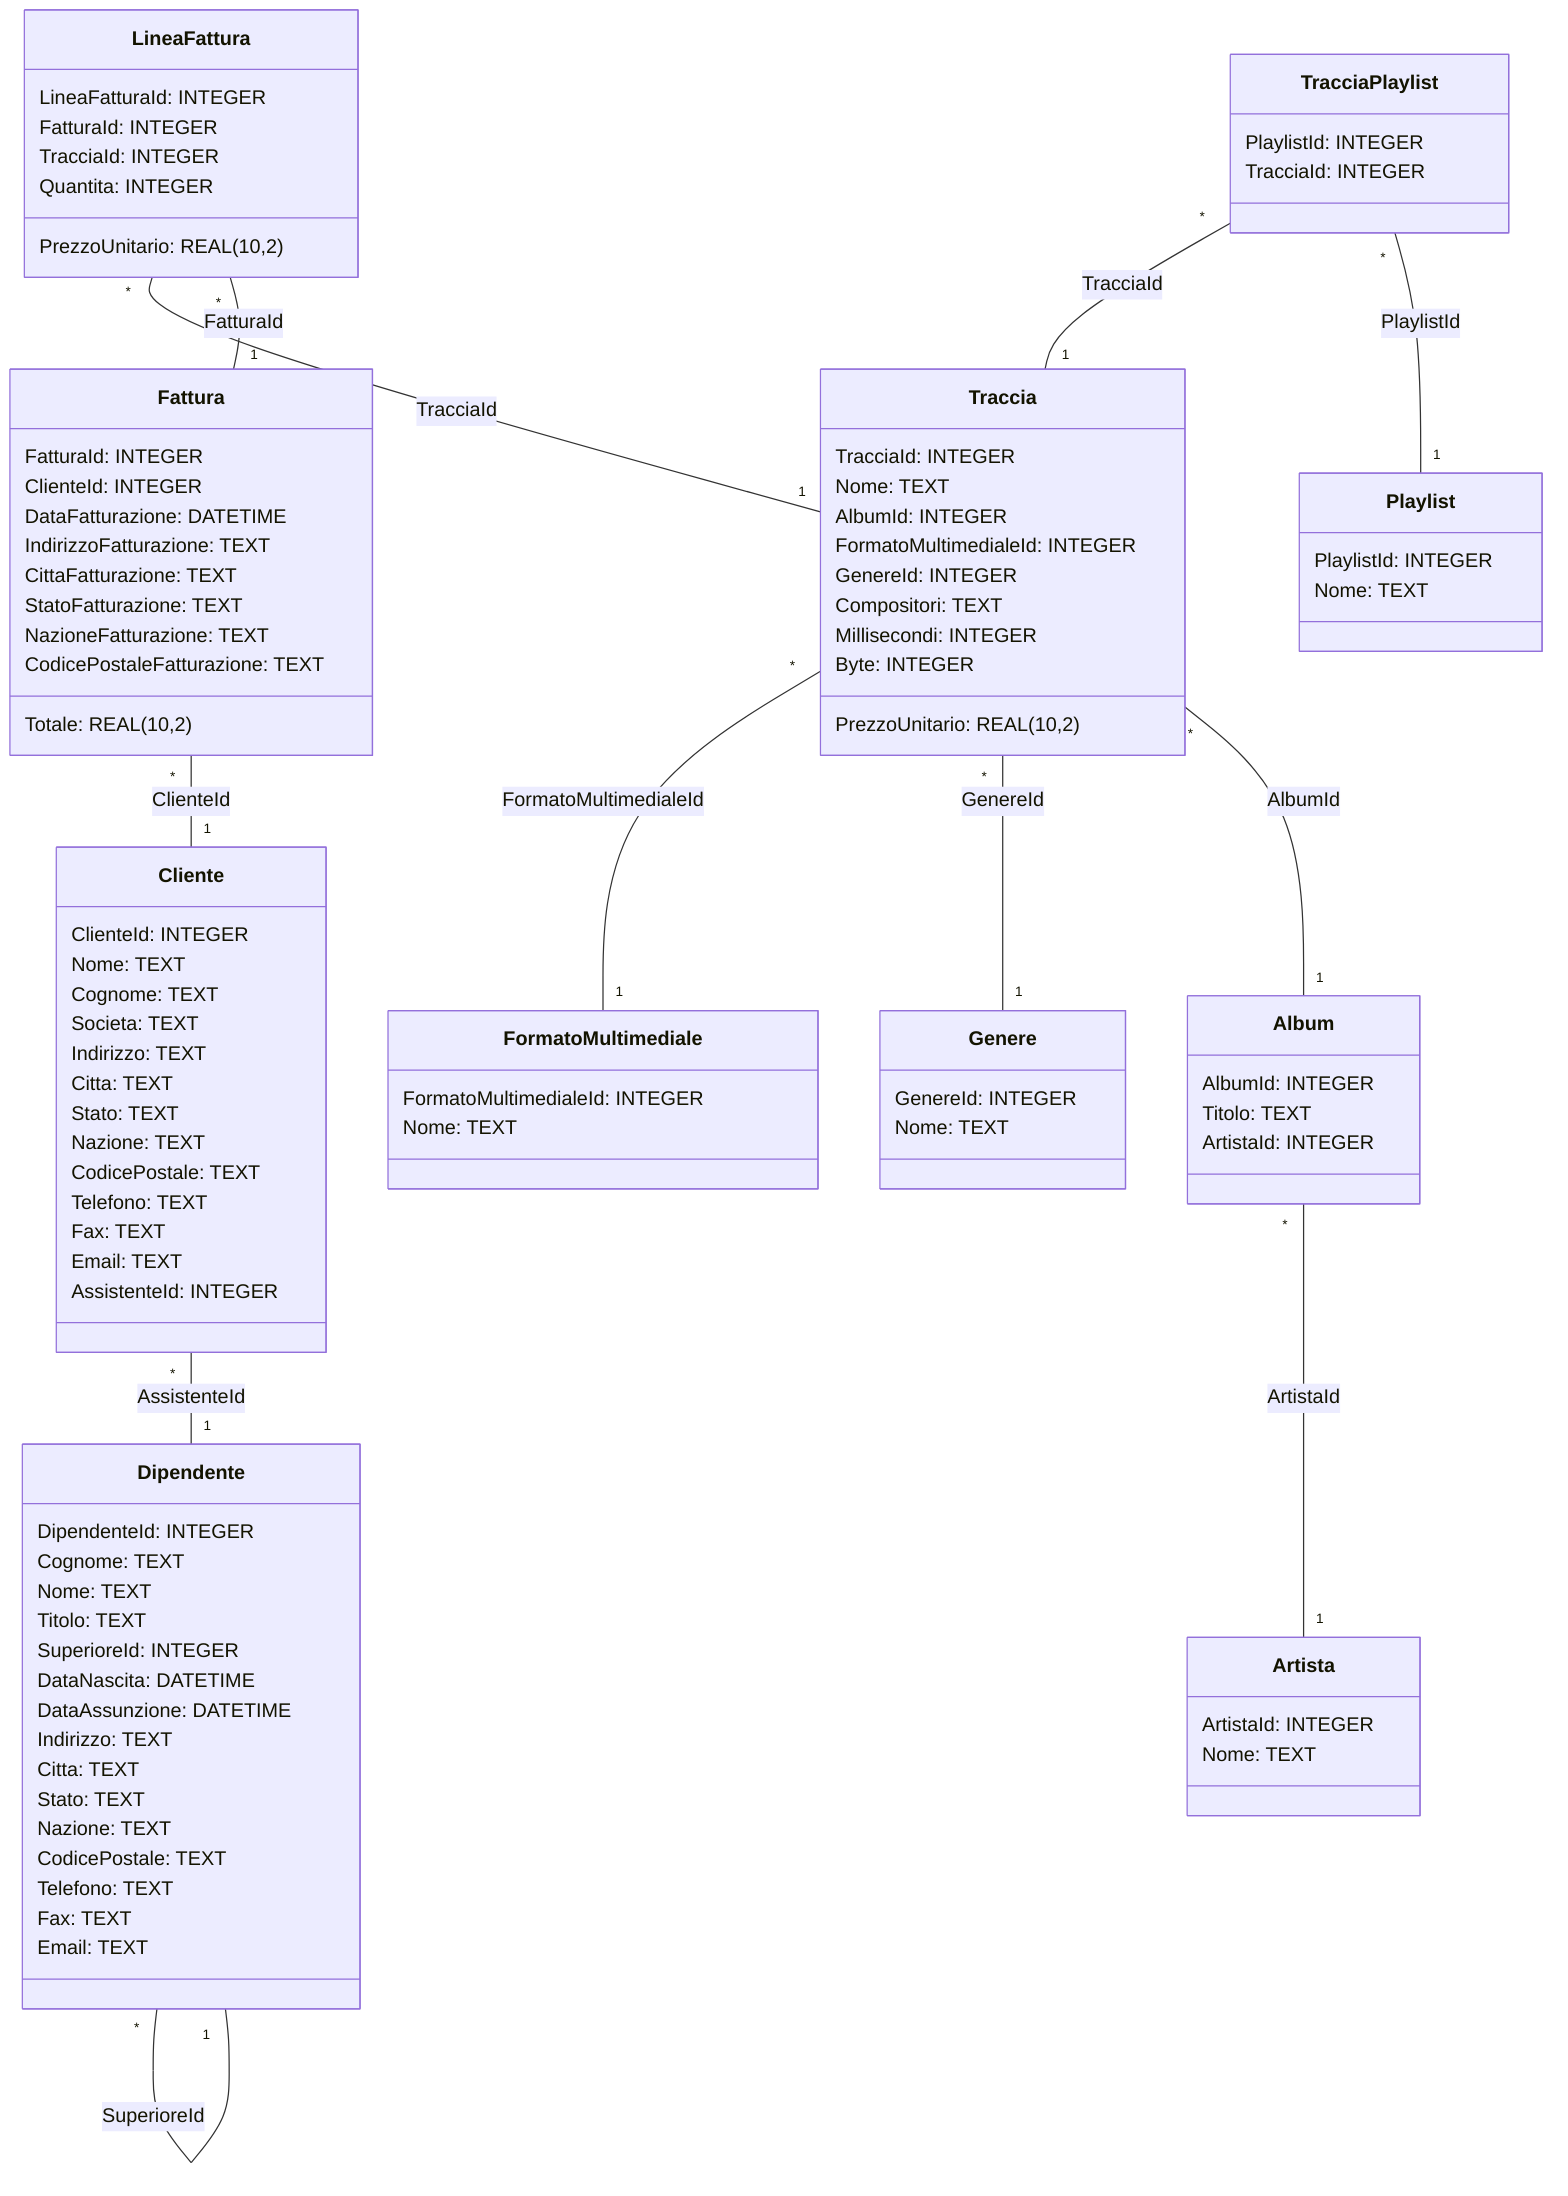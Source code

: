 classDiagram
class Album {
	AlbumId: INTEGER
	Titolo: TEXT
	ArtistaId: INTEGER
}

class Artista {
	ArtistaId: INTEGER
	Nome: TEXT
}

class Cliente {
	ClienteId: INTEGER
	Nome: TEXT
	Cognome: TEXT
	Societa: TEXT
	Indirizzo: TEXT
	Citta: TEXT
	Stato: TEXT
	Nazione: TEXT
	CodicePostale: TEXT
	Telefono: TEXT
	Fax: TEXT
	Email: TEXT
	AssistenteId: INTEGER
}

class Dipendente {
	DipendenteId: INTEGER
	Cognome: TEXT
	Nome: TEXT
	Titolo: TEXT
	SuperioreId: INTEGER
	DataNascita: DATETIME
	DataAssunzione: DATETIME
	Indirizzo: TEXT
	Citta: TEXT
	Stato: TEXT
	Nazione: TEXT
	CodicePostale: TEXT
	Telefono: TEXT
	Fax: TEXT
	Email: TEXT
}

class Genere {
	GenereId: INTEGER
	Nome: TEXT
}

class Fattura {
	FatturaId: INTEGER
	ClienteId: INTEGER
	DataFatturazione: DATETIME
	IndirizzoFatturazione: TEXT
	CittaFatturazione: TEXT
	StatoFatturazione: TEXT
	NazioneFatturazione: TEXT
	CodicePostaleFatturazione: TEXT
	Totale: REAL(10,2)
}

class LineaFattura {
	LineaFatturaId: INTEGER
	FatturaId: INTEGER
	TracciaId: INTEGER
	PrezzoUnitario: REAL(10,2)
	Quantita: INTEGER
}

class FormatoMultimediale {
	FormatoMultimedialeId: INTEGER
	Nome: TEXT
}

class Playlist {
	PlaylistId: INTEGER
	Nome: TEXT
}

class TracciaPlaylist {
	PlaylistId: INTEGER
	TracciaId: INTEGER
}

class Traccia {
	TracciaId: INTEGER
	Nome: TEXT
	AlbumId: INTEGER
	FormatoMultimedialeId: INTEGER
	GenereId: INTEGER
	Compositori: TEXT
	Millisecondi: INTEGER
	Byte: INTEGER
	PrezzoUnitario: REAL(10,2)
}

Album "*" -- "1" Artista : ArtistaId
Cliente "*" -- "1" Dipendente : AssistenteId
Dipendente "*" -- "1" Dipendente : SuperioreId
Fattura "*" -- "1" Cliente : ClienteId
LineaFattura "*" -- "1" Traccia : TracciaId
LineaFattura "*" -- "1" Fattura : FatturaId
TracciaPlaylist "*" -- "1" Traccia : TracciaId
TracciaPlaylist "*" -- "1" Playlist : PlaylistId
Traccia "*" -- "1" FormatoMultimediale : FormatoMultimedialeId
Traccia "*" -- "1" Genere : GenereId
Traccia "*" -- "1" Album : AlbumId